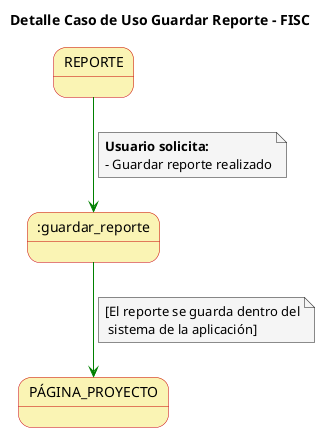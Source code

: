 @startuml

skinparam state {
  BackgroundColor #faf4b4
  BorderColor #c90000
}

skinparam note {
  BackgroundColor #f5f5f5
}

skinparam linetype polyline

title Detalle Caso de Uso Guardar Reporte - FISC


REPORTE-[#green]-> :guardar_reporte
note on link
  **Usuario solicita:**
  - Guardar reporte realizado
end note

:guardar_reporte-[#green]-> PÁGINA_PROYECTO
note on link
   [El reporte se guarda dentro del
    sistema de la aplicación]
end note
@enduml